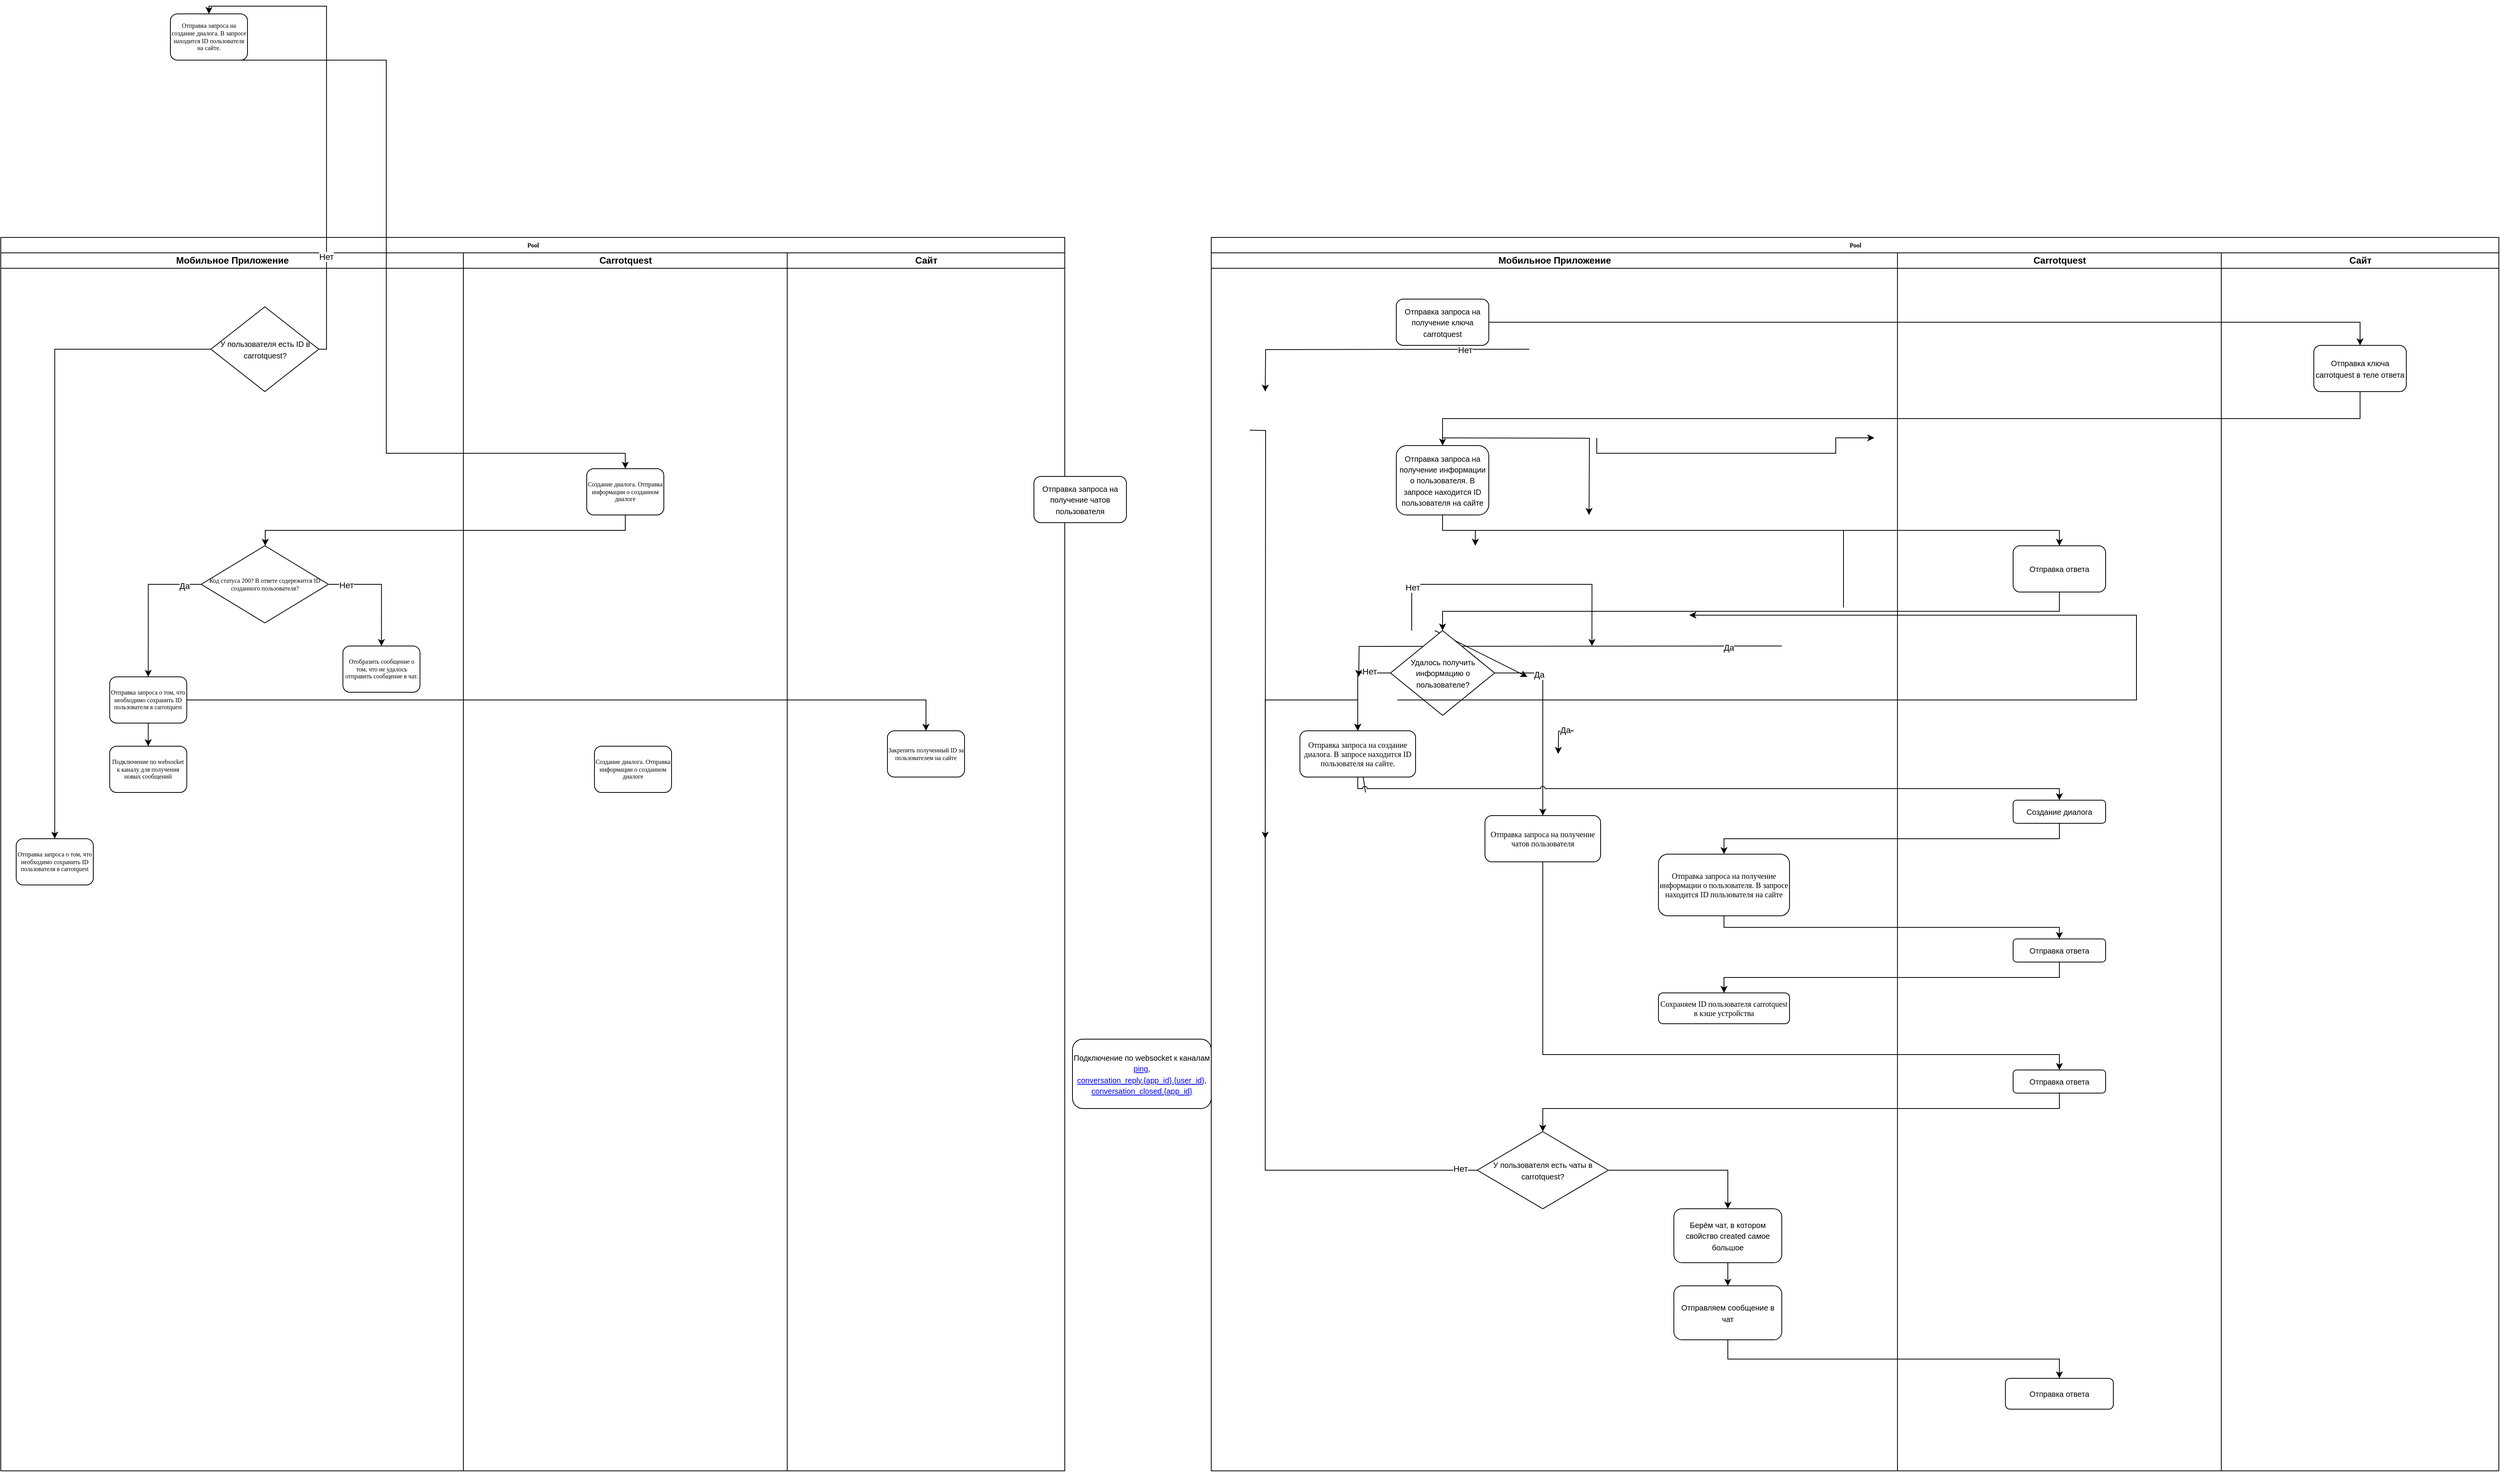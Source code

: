 <mxfile version="23.1.2" type="github">
  <diagram name="Page-1" id="74e2e168-ea6b-b213-b513-2b3c1d86103e">
    <mxGraphModel dx="2049" dy="1980" grid="1" gridSize="10" guides="1" tooltips="1" connect="1" arrows="1" fold="1" page="1" pageScale="1" pageWidth="1100" pageHeight="850" background="none" math="0" shadow="0">
      <root>
        <mxCell id="0" />
        <mxCell id="1" parent="0" />
        <mxCell id="77e6c97f196da883-1" value="Pool" style="swimlane;html=1;childLayout=stackLayout;startSize=20;rounded=0;shadow=0;labelBackgroundColor=none;strokeWidth=1;fontFamily=Verdana;fontSize=8;align=center;" parent="1" vertex="1">
          <mxGeometry x="70" y="40" width="1380" height="1600" as="geometry" />
        </mxCell>
        <mxCell id="77e6c97f196da883-2" value="Мобильное Приложение" style="swimlane;html=1;startSize=20;" parent="77e6c97f196da883-1" vertex="1">
          <mxGeometry y="20" width="600" height="1580" as="geometry" />
        </mxCell>
        <mxCell id="NRH0jWtVndr9vISsza53-18" value="Код статуса 200? В ответе содережится ID созданного пользователя?" style="rhombus;whiteSpace=wrap;html=1;rounded=0;shadow=0;labelBackgroundColor=none;strokeWidth=1;fontFamily=Verdana;fontSize=8;align=center;" vertex="1" parent="77e6c97f196da883-2">
          <mxGeometry x="260" y="380" width="165" height="100" as="geometry" />
        </mxCell>
        <mxCell id="NRH0jWtVndr9vISsza53-17" value="Отобразить сообщение о том, что не удалось отправить сообщение в чат." style="rounded=1;whiteSpace=wrap;html=1;shadow=0;labelBackgroundColor=none;strokeWidth=1;fontFamily=Verdana;fontSize=8;align=center;" vertex="1" parent="77e6c97f196da883-2">
          <mxGeometry x="443.75" y="510" width="100" height="60" as="geometry" />
        </mxCell>
        <mxCell id="NRH0jWtVndr9vISsza53-8" value="" style="endArrow=classic;html=1;rounded=0;entryX=0.5;entryY=0;entryDx=0;entryDy=0;edgeStyle=orthogonalEdgeStyle;exitX=1;exitY=0.5;exitDx=0;exitDy=0;" edge="1" parent="77e6c97f196da883-2" source="NRH0jWtVndr9vISsza53-18" target="NRH0jWtVndr9vISsza53-17">
          <mxGeometry width="50" height="50" relative="1" as="geometry">
            <mxPoint x="260" y="490" as="sourcePoint" />
            <mxPoint x="70" y="460" as="targetPoint" />
            <Array as="points">
              <mxPoint x="494" y="430" />
            </Array>
          </mxGeometry>
        </mxCell>
        <mxCell id="NRH0jWtVndr9vISsza53-20" value="Нет" style="edgeLabel;html=1;align=center;verticalAlign=middle;resizable=0;points=[];" vertex="1" connectable="0" parent="NRH0jWtVndr9vISsza53-8">
          <mxGeometry x="-0.697" y="-1" relative="1" as="geometry">
            <mxPoint as="offset" />
          </mxGeometry>
        </mxCell>
        <mxCell id="NRH0jWtVndr9vISsza53-32" value="Отправка запроса о том, что необходимо сохранить ID пользователя в carrotquest" style="rounded=1;whiteSpace=wrap;html=1;shadow=0;labelBackgroundColor=none;strokeWidth=1;fontFamily=Verdana;fontSize=8;align=center;" vertex="1" parent="77e6c97f196da883-2">
          <mxGeometry x="141.25" y="550" width="100" height="60" as="geometry" />
        </mxCell>
        <mxCell id="NRH0jWtVndr9vISsza53-24" value="" style="endArrow=classic;html=1;rounded=0;exitX=0;exitY=0.5;exitDx=0;exitDy=0;entryX=0.5;entryY=0;entryDx=0;entryDy=0;edgeStyle=orthogonalEdgeStyle;" edge="1" parent="77e6c97f196da883-2" source="NRH0jWtVndr9vISsza53-18" target="NRH0jWtVndr9vISsza53-32">
          <mxGeometry width="50" height="50" relative="1" as="geometry">
            <mxPoint x="740" y="510" as="sourcePoint" />
            <mxPoint x="790" y="460" as="targetPoint" />
          </mxGeometry>
        </mxCell>
        <mxCell id="NRH0jWtVndr9vISsza53-25" value="Да" style="edgeLabel;html=1;align=center;verticalAlign=middle;resizable=0;points=[];" vertex="1" connectable="0" parent="NRH0jWtVndr9vISsza53-24">
          <mxGeometry x="-0.764" y="2" relative="1" as="geometry">
            <mxPoint as="offset" />
          </mxGeometry>
        </mxCell>
        <mxCell id="NRH0jWtVndr9vISsza53-35" value="Подключение по websocket к каналу для получения новых сообщений" style="rounded=1;whiteSpace=wrap;html=1;shadow=0;labelBackgroundColor=none;strokeWidth=1;fontFamily=Verdana;fontSize=8;align=center;" vertex="1" parent="77e6c97f196da883-2">
          <mxGeometry x="141.25" y="640" width="100" height="60" as="geometry" />
        </mxCell>
        <mxCell id="NRH0jWtVndr9vISsza53-36" value="" style="endArrow=classic;html=1;rounded=0;exitX=0.5;exitY=1;exitDx=0;exitDy=0;entryX=0.5;entryY=0;entryDx=0;entryDy=0;" edge="1" parent="77e6c97f196da883-2" source="NRH0jWtVndr9vISsza53-32" target="NRH0jWtVndr9vISsza53-35">
          <mxGeometry width="50" height="50" relative="1" as="geometry">
            <mxPoint x="200" y="700" as="sourcePoint" />
            <mxPoint x="250" y="650" as="targetPoint" />
          </mxGeometry>
        </mxCell>
        <mxCell id="NRH0jWtVndr9vISsza53-38" value="&lt;font style=&quot;font-size: 10px;&quot;&gt;У пользователя есть ID в carrotquest?&lt;/font&gt;" style="rhombus;whiteSpace=wrap;html=1;" vertex="1" parent="77e6c97f196da883-2">
          <mxGeometry x="272.5" y="70" width="140" height="110" as="geometry" />
        </mxCell>
        <mxCell id="NRH0jWtVndr9vISsza53-41" value="Отправка запроса о том, что необходимо сохранить ID пользователя в carrotquest" style="rounded=1;whiteSpace=wrap;html=1;shadow=0;labelBackgroundColor=none;strokeWidth=1;fontFamily=Verdana;fontSize=8;align=center;" vertex="1" parent="77e6c97f196da883-2">
          <mxGeometry x="20" y="760" width="100" height="60" as="geometry" />
        </mxCell>
        <mxCell id="NRH0jWtVndr9vISsza53-42" value="" style="endArrow=classic;html=1;rounded=0;exitX=0;exitY=0.5;exitDx=0;exitDy=0;entryX=0.5;entryY=0;entryDx=0;entryDy=0;edgeStyle=orthogonalEdgeStyle;" edge="1" parent="77e6c97f196da883-2" source="NRH0jWtVndr9vISsza53-38" target="NRH0jWtVndr9vISsza53-41">
          <mxGeometry width="50" height="50" relative="1" as="geometry">
            <mxPoint x="50" y="230" as="sourcePoint" />
            <mxPoint x="100" y="180" as="targetPoint" />
          </mxGeometry>
        </mxCell>
        <mxCell id="NRH0jWtVndr9vISsza53-19" value="" style="endArrow=classic;html=1;rounded=0;exitX=0.5;exitY=1;exitDx=0;exitDy=0;entryX=0.5;entryY=0;entryDx=0;entryDy=0;edgeStyle=orthogonalEdgeStyle;" edge="1" parent="77e6c97f196da883-1" source="77e6c97f196da883-12" target="NRH0jWtVndr9vISsza53-18">
          <mxGeometry width="50" height="50" relative="1" as="geometry">
            <mxPoint x="820" y="480" as="sourcePoint" />
            <mxPoint x="870" y="430" as="targetPoint" />
            <Array as="points">
              <mxPoint x="810" y="380" />
              <mxPoint x="343" y="380" />
              <mxPoint x="343" y="400" />
            </Array>
          </mxGeometry>
        </mxCell>
        <mxCell id="77e6c97f196da883-4" value="Carrotquest" style="swimlane;html=1;startSize=20;" parent="77e6c97f196da883-1" vertex="1">
          <mxGeometry x="600" y="20" width="420" height="1580" as="geometry" />
        </mxCell>
        <mxCell id="77e6c97f196da883-12" value="Создание диалога. Отправка информации о созданном диалоге" style="rounded=1;whiteSpace=wrap;html=1;shadow=0;labelBackgroundColor=none;strokeWidth=1;fontFamily=Verdana;fontSize=8;align=center;" parent="77e6c97f196da883-4" vertex="1">
          <mxGeometry x="160" y="280" width="100" height="60" as="geometry" />
        </mxCell>
        <mxCell id="NRH0jWtVndr9vISsza53-37" value="Создание диалога. Отправка информации о созданном диалоге" style="rounded=1;whiteSpace=wrap;html=1;shadow=0;labelBackgroundColor=none;strokeWidth=1;fontFamily=Verdana;fontSize=8;align=center;" vertex="1" parent="77e6c97f196da883-4">
          <mxGeometry x="170" y="640" width="100" height="60" as="geometry" />
        </mxCell>
        <mxCell id="NRH0jWtVndr9vISsza53-34" value="" style="endArrow=classic;html=1;rounded=0;exitX=1;exitY=0.5;exitDx=0;exitDy=0;entryX=0.5;entryY=0;entryDx=0;entryDy=0;edgeStyle=orthogonalEdgeStyle;" edge="1" parent="77e6c97f196da883-1" source="NRH0jWtVndr9vISsza53-32" target="NRH0jWtVndr9vISsza53-23">
          <mxGeometry width="50" height="50" relative="1" as="geometry">
            <mxPoint x="570" y="540" as="sourcePoint" />
            <mxPoint x="620" y="490" as="targetPoint" />
            <Array as="points">
              <mxPoint x="1200" y="600" />
            </Array>
          </mxGeometry>
        </mxCell>
        <mxCell id="77e6c97f196da883-3" value="Сайт" style="swimlane;html=1;startSize=20;" parent="77e6c97f196da883-1" vertex="1">
          <mxGeometry x="1020" y="20" width="360" height="1580" as="geometry" />
        </mxCell>
        <mxCell id="NRH0jWtVndr9vISsza53-23" value="Закрепить полученный ID за пользователем на сайте" style="rounded=1;whiteSpace=wrap;html=1;shadow=0;labelBackgroundColor=none;strokeWidth=1;fontFamily=Verdana;fontSize=8;align=center;" vertex="1" parent="77e6c97f196da883-3">
          <mxGeometry x="130" y="620" width="100" height="60" as="geometry" />
        </mxCell>
        <mxCell id="NRH0jWtVndr9vISsza53-43" value="Pool" style="swimlane;html=1;childLayout=stackLayout;startSize=20;rounded=0;shadow=0;labelBackgroundColor=none;strokeWidth=1;fontFamily=Verdana;fontSize=8;align=center;" vertex="1" parent="1">
          <mxGeometry x="1640" y="40" width="1670" height="1600" as="geometry" />
        </mxCell>
        <mxCell id="NRH0jWtVndr9vISsza53-60" value="" style="endArrow=classic;html=1;rounded=0;exitX=0.5;exitY=1;exitDx=0;exitDy=0;entryX=0.5;entryY=0;entryDx=0;entryDy=0;edgeStyle=orthogonalEdgeStyle;" edge="1" parent="NRH0jWtVndr9vISsza53-43" target="NRH0jWtVndr9vISsza53-63">
          <mxGeometry width="50" height="50" relative="1" as="geometry">
            <mxPoint x="500" y="260" as="sourcePoint" />
            <mxPoint x="860" y="260" as="targetPoint" />
            <Array as="points">
              <mxPoint x="500" y="280" />
              <mxPoint x="810" y="280" />
            </Array>
          </mxGeometry>
        </mxCell>
        <mxCell id="NRH0jWtVndr9vISsza53-61" value="" style="endArrow=classic;html=1;rounded=0;exitX=0.5;exitY=1;exitDx=0;exitDy=0;entryX=0.5;entryY=0;entryDx=0;entryDy=0;edgeStyle=orthogonalEdgeStyle;" edge="1" parent="NRH0jWtVndr9vISsza53-43" source="NRH0jWtVndr9vISsza53-63">
          <mxGeometry width="50" height="50" relative="1" as="geometry">
            <mxPoint x="820" y="480" as="sourcePoint" />
            <mxPoint x="342.5" y="400" as="targetPoint" />
            <Array as="points">
              <mxPoint x="810" y="380" />
              <mxPoint x="343" y="380" />
              <mxPoint x="343" y="400" />
            </Array>
          </mxGeometry>
        </mxCell>
        <mxCell id="NRH0jWtVndr9vISsza53-44" value="Мобильное Приложение" style="swimlane;html=1;startSize=20;" vertex="1" parent="NRH0jWtVndr9vISsza53-43">
          <mxGeometry y="20" width="890" height="1580" as="geometry" />
        </mxCell>
        <mxCell id="NRH0jWtVndr9vISsza53-47" value="" style="endArrow=classic;html=1;rounded=0;entryX=0.5;entryY=0;entryDx=0;entryDy=0;edgeStyle=orthogonalEdgeStyle;exitX=1;exitY=0.5;exitDx=0;exitDy=0;" edge="1" parent="NRH0jWtVndr9vISsza53-44" source="NRH0jWtVndr9vISsza53-45">
          <mxGeometry width="50" height="50" relative="1" as="geometry">
            <mxPoint x="260" y="490" as="sourcePoint" />
            <mxPoint x="493.75" y="510" as="targetPoint" />
            <Array as="points">
              <mxPoint x="494" y="430" />
            </Array>
          </mxGeometry>
        </mxCell>
        <mxCell id="NRH0jWtVndr9vISsza53-48" value="Нет" style="edgeLabel;html=1;align=center;verticalAlign=middle;resizable=0;points=[];" vertex="1" connectable="0" parent="NRH0jWtVndr9vISsza53-47">
          <mxGeometry x="-0.697" y="-1" relative="1" as="geometry">
            <mxPoint as="offset" />
          </mxGeometry>
        </mxCell>
        <mxCell id="NRH0jWtVndr9vISsza53-50" value="" style="endArrow=classic;html=1;rounded=0;exitX=0;exitY=0.5;exitDx=0;exitDy=0;entryX=0.5;entryY=0;entryDx=0;entryDy=0;edgeStyle=orthogonalEdgeStyle;" edge="1" parent="NRH0jWtVndr9vISsza53-44" source="NRH0jWtVndr9vISsza53-45">
          <mxGeometry width="50" height="50" relative="1" as="geometry">
            <mxPoint x="740" y="510" as="sourcePoint" />
            <mxPoint x="191.25" y="550" as="targetPoint" />
          </mxGeometry>
        </mxCell>
        <mxCell id="NRH0jWtVndr9vISsza53-51" value="Да" style="edgeLabel;html=1;align=center;verticalAlign=middle;resizable=0;points=[];" vertex="1" connectable="0" parent="NRH0jWtVndr9vISsza53-50">
          <mxGeometry x="-0.764" y="2" relative="1" as="geometry">
            <mxPoint as="offset" />
          </mxGeometry>
        </mxCell>
        <mxCell id="NRH0jWtVndr9vISsza53-53" value="" style="endArrow=classic;html=1;rounded=0;exitX=0.5;exitY=1;exitDx=0;exitDy=0;entryX=0.5;entryY=0;entryDx=0;entryDy=0;" edge="1" parent="NRH0jWtVndr9vISsza53-44" source="NRH0jWtVndr9vISsza53-49">
          <mxGeometry width="50" height="50" relative="1" as="geometry">
            <mxPoint x="200" y="700" as="sourcePoint" />
            <mxPoint x="191.25" y="640" as="targetPoint" />
          </mxGeometry>
        </mxCell>
        <mxCell id="NRH0jWtVndr9vISsza53-55" value="" style="endArrow=classic;html=1;rounded=0;exitX=1;exitY=0.5;exitDx=0;exitDy=0;entryX=0.5;entryY=0;entryDx=0;entryDy=0;edgeStyle=orthogonalEdgeStyle;" edge="1" parent="NRH0jWtVndr9vISsza53-44" target="NRH0jWtVndr9vISsza53-57">
          <mxGeometry width="50" height="50" relative="1" as="geometry">
            <mxPoint x="412.5" y="125" as="sourcePoint" />
            <mxPoint x="70" y="180" as="targetPoint" />
          </mxGeometry>
        </mxCell>
        <mxCell id="NRH0jWtVndr9vISsza53-56" value="Нет" style="edgeLabel;html=1;align=center;verticalAlign=middle;resizable=0;points=[];" vertex="1" connectable="0" parent="NRH0jWtVndr9vISsza53-55">
          <mxGeometry x="-0.579" y="1" relative="1" as="geometry">
            <mxPoint as="offset" />
          </mxGeometry>
        </mxCell>
        <mxCell id="NRH0jWtVndr9vISsza53-59" value="" style="endArrow=classic;html=1;rounded=0;exitX=0;exitY=0.5;exitDx=0;exitDy=0;entryX=0.5;entryY=0;entryDx=0;entryDy=0;edgeStyle=orthogonalEdgeStyle;" edge="1" parent="NRH0jWtVndr9vISsza53-44" source="NRH0jWtVndr9vISsza53-54">
          <mxGeometry width="50" height="50" relative="1" as="geometry">
            <mxPoint x="50" y="230" as="sourcePoint" />
            <mxPoint x="70" y="760" as="targetPoint" />
          </mxGeometry>
        </mxCell>
        <mxCell id="NRH0jWtVndr9vISsza53-68" value="&lt;font style=&quot;font-size: 10px;&quot;&gt;Отправка запроса на получение ключа carrotquest&lt;/font&gt;" style="rounded=1;whiteSpace=wrap;html=1;" vertex="1" parent="NRH0jWtVndr9vISsza53-44">
          <mxGeometry x="240" y="60" width="120" height="60" as="geometry" />
        </mxCell>
        <mxCell id="NRH0jWtVndr9vISsza53-83" value="" style="endArrow=classic;html=1;rounded=0;exitX=0.5;exitY=1;exitDx=0;exitDy=0;entryX=0.5;entryY=0;entryDx=0;entryDy=0;" edge="1" parent="NRH0jWtVndr9vISsza53-44" target="NRH0jWtVndr9vISsza53-82">
          <mxGeometry width="50" height="50" relative="1" as="geometry">
            <mxPoint x="290" y="490" as="sourcePoint" />
            <mxPoint x="410" y="550" as="targetPoint" />
          </mxGeometry>
        </mxCell>
        <mxCell id="NRH0jWtVndr9vISsza53-84" value="" style="endArrow=classic;html=1;rounded=0;exitX=1;exitY=0.5;exitDx=0;exitDy=0;entryX=0.5;entryY=0;entryDx=0;entryDy=0;edgeStyle=orthogonalEdgeStyle;" edge="1" parent="NRH0jWtVndr9vISsza53-44" source="NRH0jWtVndr9vISsza53-82">
          <mxGeometry width="50" height="50" relative="1" as="geometry">
            <mxPoint x="470" y="620" as="sourcePoint" />
            <mxPoint x="450" y="650" as="targetPoint" />
          </mxGeometry>
        </mxCell>
        <mxCell id="NRH0jWtVndr9vISsza53-85" value="Да" style="edgeLabel;html=1;align=center;verticalAlign=middle;resizable=0;points=[];" vertex="1" connectable="0" parent="NRH0jWtVndr9vISsza53-84">
          <mxGeometry x="-0.557" y="-2" relative="1" as="geometry">
            <mxPoint as="offset" />
          </mxGeometry>
        </mxCell>
        <mxCell id="NRH0jWtVndr9vISsza53-88" value="&lt;font style=&quot;font-size: 10px;&quot;&gt;У пользователя есть чаты в carrotquest?&lt;/font&gt;" style="rhombus;whiteSpace=wrap;html=1;" vertex="1" parent="NRH0jWtVndr9vISsza53-44">
          <mxGeometry x="345" y="1140" width="170" height="100" as="geometry" />
        </mxCell>
        <mxCell id="NRH0jWtVndr9vISsza53-92" value="&lt;font style=&quot;font-size: 10px;&quot;&gt;Отправка запроса на получение информации о пользователя. В запросе находится ID пользователя на сайте&lt;/font&gt;" style="rounded=1;whiteSpace=wrap;html=1;" vertex="1" parent="NRH0jWtVndr9vISsza53-44">
          <mxGeometry x="240" y="250" width="120" height="90" as="geometry" />
        </mxCell>
        <mxCell id="NRH0jWtVndr9vISsza53-95" value="&lt;font style=&quot;font-size: 10px;&quot;&gt;Удалось получить информацию о пользователе?&lt;/font&gt;" style="rhombus;whiteSpace=wrap;html=1;" vertex="1" parent="NRH0jWtVndr9vISsza53-44">
          <mxGeometry x="232.5" y="490" width="135" height="110" as="geometry" />
        </mxCell>
        <mxCell id="NRH0jWtVndr9vISsza53-96" value="&lt;font style=&quot;font-size: 10px;&quot;&gt;Отправка запроса на создание диалога. В запросе находится ID пользователя на сайте.&lt;/font&gt;" style="rounded=1;whiteSpace=wrap;html=1;shadow=0;labelBackgroundColor=none;strokeWidth=1;fontFamily=Verdana;fontSize=8;align=center;" vertex="1" parent="NRH0jWtVndr9vISsza53-44">
          <mxGeometry x="115" y="620" width="150" height="60" as="geometry" />
        </mxCell>
        <mxCell id="NRH0jWtVndr9vISsza53-97" value="" style="endArrow=classic;html=1;rounded=0;exitX=1;exitY=0.5;exitDx=0;exitDy=0;edgeStyle=orthogonalEdgeStyle;entryX=0.5;entryY=0;entryDx=0;entryDy=0;" edge="1" parent="NRH0jWtVndr9vISsza53-44" source="NRH0jWtVndr9vISsza53-95" target="NRH0jWtVndr9vISsza53-112">
          <mxGeometry width="50" height="50" relative="1" as="geometry">
            <mxPoint x="480" y="580" as="sourcePoint" />
            <mxPoint x="400" y="620" as="targetPoint" />
            <Array as="points">
              <mxPoint x="430" y="545" />
            </Array>
          </mxGeometry>
        </mxCell>
        <mxCell id="NRH0jWtVndr9vISsza53-98" value="Да" style="edgeLabel;html=1;align=center;verticalAlign=middle;resizable=0;points=[];" vertex="1" connectable="0" parent="NRH0jWtVndr9vISsza53-97">
          <mxGeometry x="-0.535" y="-2" relative="1" as="geometry">
            <mxPoint as="offset" />
          </mxGeometry>
        </mxCell>
        <mxCell id="NRH0jWtVndr9vISsza53-100" value="" style="endArrow=classic;html=1;rounded=0;exitX=0;exitY=0.5;exitDx=0;exitDy=0;entryX=0.5;entryY=0;entryDx=0;entryDy=0;edgeStyle=orthogonalEdgeStyle;" edge="1" parent="NRH0jWtVndr9vISsza53-44" source="NRH0jWtVndr9vISsza53-95" target="NRH0jWtVndr9vISsza53-96">
          <mxGeometry width="50" height="50" relative="1" as="geometry">
            <mxPoint x="378" y="525" as="sourcePoint" />
            <mxPoint x="120" y="600" as="targetPoint" />
          </mxGeometry>
        </mxCell>
        <mxCell id="NRH0jWtVndr9vISsza53-101" value="Нет" style="edgeLabel;html=1;align=center;verticalAlign=middle;resizable=0;points=[];" vertex="1" connectable="0" parent="NRH0jWtVndr9vISsza53-100">
          <mxGeometry x="-0.535" y="-2" relative="1" as="geometry">
            <mxPoint as="offset" />
          </mxGeometry>
        </mxCell>
        <mxCell id="NRH0jWtVndr9vISsza53-108" value="&lt;font style=&quot;font-size: 10px;&quot;&gt;Отправка запроса на получение информации о пользователя. В запросе находится ID пользователя на сайте&lt;/font&gt;" style="rounded=1;whiteSpace=wrap;html=1;shadow=0;labelBackgroundColor=none;strokeWidth=1;fontFamily=Verdana;fontSize=8;align=center;" vertex="1" parent="NRH0jWtVndr9vISsza53-44">
          <mxGeometry x="580" y="780" width="170" height="80" as="geometry" />
        </mxCell>
        <mxCell id="NRH0jWtVndr9vISsza53-112" value="&lt;font style=&quot;font-size: 10px;&quot;&gt;Отправка запроса на получение чатов пользователя&lt;/font&gt;" style="rounded=1;whiteSpace=wrap;html=1;shadow=0;labelBackgroundColor=none;strokeWidth=1;fontFamily=Verdana;fontSize=8;align=center;" vertex="1" parent="NRH0jWtVndr9vISsza53-44">
          <mxGeometry x="355" y="730" width="150" height="60" as="geometry" />
        </mxCell>
        <mxCell id="NRH0jWtVndr9vISsza53-40" value="Отправка запроса на создание диалога. В запросе находится ID пользователя на сайте." style="rounded=1;whiteSpace=wrap;html=1;shadow=0;labelBackgroundColor=none;strokeWidth=1;fontFamily=Verdana;fontSize=8;align=center;" vertex="1" parent="NRH0jWtVndr9vISsza53-44">
          <mxGeometry x="-1350" y="-310" width="100" height="60" as="geometry" />
        </mxCell>
        <mxCell id="NRH0jWtVndr9vISsza53-116" value="&lt;font style=&quot;font-size: 10px;&quot;&gt;Сохраняем ID пользователя carrotquest в кэше устройства&lt;/font&gt;" style="rounded=1;whiteSpace=wrap;html=1;shadow=0;labelBackgroundColor=none;strokeWidth=1;fontFamily=Verdana;fontSize=8;align=center;" vertex="1" parent="NRH0jWtVndr9vISsza53-44">
          <mxGeometry x="580" y="960" width="170" height="40" as="geometry" />
        </mxCell>
        <mxCell id="NRH0jWtVndr9vISsza53-121" value="" style="endArrow=classic;html=1;rounded=0;exitX=0;exitY=0.5;exitDx=0;exitDy=0;entryX=0.5;entryY=0;entryDx=0;entryDy=0;edgeStyle=orthogonalEdgeStyle;" edge="1" parent="NRH0jWtVndr9vISsza53-44" source="NRH0jWtVndr9vISsza53-88" target="NRH0jWtVndr9vISsza53-96">
          <mxGeometry width="50" height="50" relative="1" as="geometry">
            <mxPoint x="100" y="1250" as="sourcePoint" />
            <mxPoint x="150" y="1200" as="targetPoint" />
            <Array as="points">
              <mxPoint x="70" y="1190" />
              <mxPoint x="70" y="580" />
              <mxPoint x="190" y="580" />
            </Array>
          </mxGeometry>
        </mxCell>
        <mxCell id="NRH0jWtVndr9vISsza53-123" value="Нет" style="edgeLabel;html=1;align=center;verticalAlign=middle;resizable=0;points=[];" vertex="1" connectable="0" parent="NRH0jWtVndr9vISsza53-121">
          <mxGeometry x="-0.957" y="-2" relative="1" as="geometry">
            <mxPoint as="offset" />
          </mxGeometry>
        </mxCell>
        <mxCell id="NRH0jWtVndr9vISsza53-124" value="&lt;font style=&quot;font-size: 10px;&quot;&gt;Берём чат, в котором свойство created самое большое&lt;/font&gt;" style="rounded=1;whiteSpace=wrap;html=1;" vertex="1" parent="NRH0jWtVndr9vISsza53-44">
          <mxGeometry x="600" y="1240" width="140" height="70" as="geometry" />
        </mxCell>
        <mxCell id="NRH0jWtVndr9vISsza53-125" value="" style="endArrow=classic;html=1;rounded=0;exitX=1;exitY=0.5;exitDx=0;exitDy=0;entryX=0.5;entryY=0;entryDx=0;entryDy=0;edgeStyle=orthogonalEdgeStyle;" edge="1" parent="NRH0jWtVndr9vISsza53-44" source="NRH0jWtVndr9vISsza53-88" target="NRH0jWtVndr9vISsza53-124">
          <mxGeometry width="50" height="50" relative="1" as="geometry">
            <mxPoint x="670" y="1210" as="sourcePoint" />
            <mxPoint x="720" y="1160" as="targetPoint" />
          </mxGeometry>
        </mxCell>
        <mxCell id="NRH0jWtVndr9vISsza53-127" value="&lt;font style=&quot;font-size: 10px;&quot;&gt;Отправляем сообщение в чат&lt;/font&gt;" style="rounded=1;whiteSpace=wrap;html=1;" vertex="1" parent="NRH0jWtVndr9vISsza53-44">
          <mxGeometry x="600" y="1340" width="140" height="70" as="geometry" />
        </mxCell>
        <mxCell id="NRH0jWtVndr9vISsza53-128" value="" style="endArrow=classic;html=1;rounded=0;exitX=0.5;exitY=1;exitDx=0;exitDy=0;entryX=0.5;entryY=0;entryDx=0;entryDy=0;" edge="1" parent="NRH0jWtVndr9vISsza53-44" source="NRH0jWtVndr9vISsza53-124" target="NRH0jWtVndr9vISsza53-127">
          <mxGeometry width="50" height="50" relative="1" as="geometry">
            <mxPoint x="470" y="1400" as="sourcePoint" />
            <mxPoint x="520" y="1350" as="targetPoint" />
          </mxGeometry>
        </mxCell>
        <mxCell id="NRH0jWtVndr9vISsza53-62" value="Carrotquest" style="swimlane;html=1;startSize=20;" vertex="1" parent="NRH0jWtVndr9vISsza53-43">
          <mxGeometry x="890" y="20" width="420" height="1580" as="geometry" />
        </mxCell>
        <mxCell id="NRH0jWtVndr9vISsza53-93" value="&lt;font style=&quot;font-size: 10px;&quot;&gt;Отправка ответа&lt;/font&gt;" style="rounded=1;whiteSpace=wrap;html=1;" vertex="1" parent="NRH0jWtVndr9vISsza53-62">
          <mxGeometry x="150" y="380" width="120" height="60" as="geometry" />
        </mxCell>
        <mxCell id="NRH0jWtVndr9vISsza53-91" value="&lt;font style=&quot;font-size: 10px;&quot;&gt;Создание диалога&lt;/font&gt;" style="rounded=1;whiteSpace=wrap;html=1;" vertex="1" parent="NRH0jWtVndr9vISsza53-62">
          <mxGeometry x="150" y="710" width="120" height="30" as="geometry" />
        </mxCell>
        <mxCell id="NRH0jWtVndr9vISsza53-110" value="&lt;font style=&quot;font-size: 10px;&quot;&gt;Отправка ответа&lt;/font&gt;" style="rounded=1;whiteSpace=wrap;html=1;" vertex="1" parent="NRH0jWtVndr9vISsza53-62">
          <mxGeometry x="150" y="890" width="120" height="30" as="geometry" />
        </mxCell>
        <mxCell id="NRH0jWtVndr9vISsza53-118" value="&lt;font style=&quot;font-size: 10px;&quot;&gt;Отправка ответа&lt;/font&gt;" style="rounded=1;whiteSpace=wrap;html=1;" vertex="1" parent="NRH0jWtVndr9vISsza53-62">
          <mxGeometry x="150" y="1060" width="120" height="30" as="geometry" />
        </mxCell>
        <mxCell id="NRH0jWtVndr9vISsza53-129" value="&lt;font style=&quot;font-size: 10px;&quot;&gt;Отправка ответа&lt;/font&gt;" style="rounded=1;whiteSpace=wrap;html=1;" vertex="1" parent="NRH0jWtVndr9vISsza53-62">
          <mxGeometry x="140" y="1460" width="140" height="40" as="geometry" />
        </mxCell>
        <mxCell id="NRH0jWtVndr9vISsza53-65" value="" style="endArrow=classic;html=1;rounded=0;exitX=1;exitY=0.5;exitDx=0;exitDy=0;entryX=0.5;entryY=0;entryDx=0;entryDy=0;edgeStyle=orthogonalEdgeStyle;" edge="1" parent="NRH0jWtVndr9vISsza53-43" target="NRH0jWtVndr9vISsza53-67">
          <mxGeometry width="50" height="50" relative="1" as="geometry">
            <mxPoint x="241.25" y="600" as="sourcePoint" />
            <mxPoint x="620" y="490" as="targetPoint" />
            <Array as="points">
              <mxPoint x="1200" y="600" />
            </Array>
          </mxGeometry>
        </mxCell>
        <mxCell id="NRH0jWtVndr9vISsza53-66" value="Сайт" style="swimlane;html=1;startSize=20;" vertex="1" parent="NRH0jWtVndr9vISsza53-43">
          <mxGeometry x="1310" y="20" width="360" height="1580" as="geometry" />
        </mxCell>
        <mxCell id="NRH0jWtVndr9vISsza53-70" value="&lt;span style=&quot;font-size: 10px;&quot;&gt;Отправка ключа carrotquest в теле ответа&lt;/span&gt;" style="rounded=1;whiteSpace=wrap;html=1;" vertex="1" parent="NRH0jWtVndr9vISsza53-66">
          <mxGeometry x="120" y="120" width="120" height="60" as="geometry" />
        </mxCell>
        <mxCell id="NRH0jWtVndr9vISsza53-71" value="" style="endArrow=classic;html=1;rounded=0;exitX=1;exitY=0.5;exitDx=0;exitDy=0;entryX=0.5;entryY=0;entryDx=0;entryDy=0;edgeStyle=orthogonalEdgeStyle;" edge="1" parent="NRH0jWtVndr9vISsza53-43" source="NRH0jWtVndr9vISsza53-68" target="NRH0jWtVndr9vISsza53-70">
          <mxGeometry width="50" height="50" relative="1" as="geometry">
            <mxPoint x="500" y="240" as="sourcePoint" />
            <mxPoint x="550" y="190" as="targetPoint" />
          </mxGeometry>
        </mxCell>
        <mxCell id="NRH0jWtVndr9vISsza53-73" value="" style="endArrow=classic;html=1;rounded=0;exitX=0.5;exitY=1;exitDx=0;exitDy=0;entryX=0.5;entryY=0;entryDx=0;entryDy=0;edgeStyle=orthogonalEdgeStyle;" edge="1" parent="NRH0jWtVndr9vISsza53-43" source="NRH0jWtVndr9vISsza53-70" target="NRH0jWtVndr9vISsza53-92">
          <mxGeometry width="50" height="50" relative="1" as="geometry">
            <mxPoint x="900" y="400" as="sourcePoint" />
            <mxPoint x="360" y="230.0" as="targetPoint" />
          </mxGeometry>
        </mxCell>
        <mxCell id="NRH0jWtVndr9vISsza53-76" value="" style="endArrow=classic;html=1;rounded=0;exitX=0.5;exitY=1;exitDx=0;exitDy=0;entryX=0.5;entryY=0;entryDx=0;entryDy=0;edgeStyle=orthogonalEdgeStyle;" edge="1" parent="NRH0jWtVndr9vISsza53-43" target="NRH0jWtVndr9vISsza53-75">
          <mxGeometry width="50" height="50" relative="1" as="geometry">
            <mxPoint x="300" y="260.0" as="sourcePoint" />
            <mxPoint x="490" y="360" as="targetPoint" />
          </mxGeometry>
        </mxCell>
        <mxCell id="NRH0jWtVndr9vISsza53-94" value="" style="endArrow=classic;html=1;rounded=0;exitX=0.5;exitY=1;exitDx=0;exitDy=0;edgeStyle=orthogonalEdgeStyle;entryX=0.5;entryY=0;entryDx=0;entryDy=0;" edge="1" parent="NRH0jWtVndr9vISsza53-43" source="NRH0jWtVndr9vISsza53-93" target="NRH0jWtVndr9vISsza53-95">
          <mxGeometry width="50" height="50" relative="1" as="geometry">
            <mxPoint x="1500" y="210" as="sourcePoint" />
            <mxPoint x="290" y="450" as="targetPoint" />
          </mxGeometry>
        </mxCell>
        <mxCell id="NRH0jWtVndr9vISsza53-105" value="" style="endArrow=classic;html=1;rounded=0;exitX=0.5;exitY=1;exitDx=0;exitDy=0;entryX=0.5;entryY=0;entryDx=0;entryDy=0;edgeStyle=orthogonalEdgeStyle;" edge="1" parent="NRH0jWtVndr9vISsza53-43" source="NRH0jWtVndr9vISsza53-92" target="NRH0jWtVndr9vISsza53-93">
          <mxGeometry width="50" height="50" relative="1" as="geometry">
            <mxPoint x="600" y="400" as="sourcePoint" />
            <mxPoint x="650" y="350" as="targetPoint" />
          </mxGeometry>
        </mxCell>
        <mxCell id="NRH0jWtVndr9vISsza53-107" value="" style="endArrow=classic;html=1;rounded=0;exitX=0.5;exitY=1;exitDx=0;exitDy=0;entryX=0.5;entryY=0;entryDx=0;entryDy=0;edgeStyle=orthogonalEdgeStyle;jumpStyle=arc;" edge="1" parent="NRH0jWtVndr9vISsza53-43" source="NRH0jWtVndr9vISsza53-96" target="NRH0jWtVndr9vISsza53-91">
          <mxGeometry width="50" height="50" relative="1" as="geometry">
            <mxPoint x="650" y="710" as="sourcePoint" />
            <mxPoint x="700" y="660" as="targetPoint" />
          </mxGeometry>
        </mxCell>
        <mxCell id="NRH0jWtVndr9vISsza53-109" value="" style="endArrow=classic;html=1;rounded=0;exitX=0.5;exitY=1;exitDx=0;exitDy=0;entryX=0.5;entryY=0;entryDx=0;entryDy=0;edgeStyle=orthogonalEdgeStyle;" edge="1" parent="NRH0jWtVndr9vISsza53-43" source="NRH0jWtVndr9vISsza53-91" target="NRH0jWtVndr9vISsza53-108">
          <mxGeometry width="50" height="50" relative="1" as="geometry">
            <mxPoint x="690" y="840" as="sourcePoint" />
            <mxPoint x="740" y="790" as="targetPoint" />
          </mxGeometry>
        </mxCell>
        <mxCell id="NRH0jWtVndr9vISsza53-111" value="" style="endArrow=classic;html=1;rounded=0;exitX=0.5;exitY=1;exitDx=0;exitDy=0;entryX=0.5;entryY=0;entryDx=0;entryDy=0;edgeStyle=orthogonalEdgeStyle;" edge="1" parent="NRH0jWtVndr9vISsza53-43" source="NRH0jWtVndr9vISsza53-108" target="NRH0jWtVndr9vISsza53-110">
          <mxGeometry width="50" height="50" relative="1" as="geometry">
            <mxPoint x="480" y="1070" as="sourcePoint" />
            <mxPoint x="530" y="1020" as="targetPoint" />
          </mxGeometry>
        </mxCell>
        <mxCell id="NRH0jWtVndr9vISsza53-117" value="" style="endArrow=classic;html=1;rounded=0;exitX=0.5;exitY=1;exitDx=0;exitDy=0;entryX=0.5;entryY=0;entryDx=0;entryDy=0;edgeStyle=orthogonalEdgeStyle;" edge="1" parent="NRH0jWtVndr9vISsza53-43" source="NRH0jWtVndr9vISsza53-110" target="NRH0jWtVndr9vISsza53-116">
          <mxGeometry width="50" height="50" relative="1" as="geometry">
            <mxPoint x="1080" y="1140" as="sourcePoint" />
            <mxPoint x="1130" y="1090" as="targetPoint" />
          </mxGeometry>
        </mxCell>
        <mxCell id="NRH0jWtVndr9vISsza53-113" value="" style="endArrow=classic;html=1;rounded=0;exitX=0.5;exitY=1;exitDx=0;exitDy=0;entryX=0.5;entryY=0;entryDx=0;entryDy=0;jumpStyle=gap;edgeStyle=orthogonalEdgeStyle;" edge="1" parent="NRH0jWtVndr9vISsza53-43" source="NRH0jWtVndr9vISsza53-112" target="NRH0jWtVndr9vISsza53-118">
          <mxGeometry width="50" height="50" relative="1" as="geometry">
            <mxPoint x="530" y="660" as="sourcePoint" />
            <mxPoint x="427.5" y="910" as="targetPoint" />
            <Array as="points">
              <mxPoint x="430" y="1060" />
              <mxPoint x="1100" y="1060" />
            </Array>
          </mxGeometry>
        </mxCell>
        <mxCell id="NRH0jWtVndr9vISsza53-119" value="" style="endArrow=classic;html=1;rounded=0;exitX=0.5;exitY=1;exitDx=0;exitDy=0;entryX=0.5;entryY=0;entryDx=0;entryDy=0;edgeStyle=orthogonalEdgeStyle;" edge="1" parent="NRH0jWtVndr9vISsza53-43" source="NRH0jWtVndr9vISsza53-118" target="NRH0jWtVndr9vISsza53-88">
          <mxGeometry width="50" height="50" relative="1" as="geometry">
            <mxPoint x="800" y="1210" as="sourcePoint" />
            <mxPoint x="430" y="1160" as="targetPoint" />
            <Array as="points">
              <mxPoint x="1100" y="1130" />
              <mxPoint x="430" y="1130" />
            </Array>
          </mxGeometry>
        </mxCell>
        <mxCell id="NRH0jWtVndr9vISsza53-130" value="" style="endArrow=classic;html=1;rounded=0;exitX=0.5;exitY=1;exitDx=0;exitDy=0;entryX=0.5;entryY=0;entryDx=0;entryDy=0;edgeStyle=orthogonalEdgeStyle;" edge="1" parent="NRH0jWtVndr9vISsza53-43" source="NRH0jWtVndr9vISsza53-127" target="NRH0jWtVndr9vISsza53-129">
          <mxGeometry width="50" height="50" relative="1" as="geometry">
            <mxPoint x="720" y="1510" as="sourcePoint" />
            <mxPoint x="770" y="1460" as="targetPoint" />
          </mxGeometry>
        </mxCell>
        <mxCell id="NRH0jWtVndr9vISsza53-90" value="&lt;font style=&quot;font-size: 10px;&quot;&gt;Отправка запроса на получение чатов пользователя&lt;/font&gt;" style="rounded=1;whiteSpace=wrap;html=1;" vertex="1" parent="1">
          <mxGeometry x="1410" y="350" width="120" height="60" as="geometry" />
        </mxCell>
        <mxCell id="NRH0jWtVndr9vISsza53-5" value="" style="endArrow=classic;html=1;rounded=0;exitX=1;exitY=0.5;exitDx=0;exitDy=0;entryX=0.5;entryY=0;entryDx=0;entryDy=0;edgeStyle=orthogonalEdgeStyle;" edge="1" parent="1" source="NRH0jWtVndr9vISsza53-38" target="NRH0jWtVndr9vISsza53-40">
          <mxGeometry width="50" height="50" relative="1" as="geometry">
            <mxPoint x="645.0" y="250" as="sourcePoint" />
            <mxPoint x="140" y="240" as="targetPoint" />
          </mxGeometry>
        </mxCell>
        <mxCell id="NRH0jWtVndr9vISsza53-39" value="Нет" style="edgeLabel;html=1;align=center;verticalAlign=middle;resizable=0;points=[];" vertex="1" connectable="0" parent="NRH0jWtVndr9vISsza53-5">
          <mxGeometry x="-0.579" y="1" relative="1" as="geometry">
            <mxPoint as="offset" />
          </mxGeometry>
        </mxCell>
        <mxCell id="NRH0jWtVndr9vISsza53-16" value="" style="endArrow=classic;html=1;rounded=0;exitX=0.5;exitY=1;exitDx=0;exitDy=0;entryX=0.5;entryY=0;entryDx=0;entryDy=0;edgeStyle=orthogonalEdgeStyle;" edge="1" parent="1" source="NRH0jWtVndr9vISsza53-40" target="77e6c97f196da883-12">
          <mxGeometry width="50" height="50" relative="1" as="geometry">
            <mxPoint x="140" y="300" as="sourcePoint" />
            <mxPoint x="930" y="300" as="targetPoint" />
            <Array as="points">
              <mxPoint x="570" y="320" />
              <mxPoint x="880" y="320" />
            </Array>
          </mxGeometry>
        </mxCell>
        <mxCell id="NRH0jWtVndr9vISsza53-86" value="&lt;font style=&quot;font-size: 10px;&quot;&gt;Подключение по websocket к каналам&lt;br&gt;&lt;a style=&quot;box-sizing: border-box; outline: 0px; text-align: start;&quot; href=&quot;https://developers.carrotquest.io/rts/channels/ping&quot;&gt;ping&lt;/a&gt;,&lt;br&gt;&lt;a style=&quot;box-sizing: border-box; outline: 0px; text-align: start;&quot; href=&quot;https://developers.carrotquest.io/rts/channels/conversation_reply_user&quot;&gt;conversation_reply.{app_id}.{user_id}&lt;/a&gt;,&lt;br&gt;&lt;a style=&quot;box-sizing: border-box; text-align: start;&quot; href=&quot;https://developers.carrotquest.io/rts/channels/conversation_closed&quot;&gt;conversation_closed.{app_id}&lt;/a&gt;&lt;/font&gt;&lt;span style=&quot;font-size: 10px;&quot;&gt;&lt;br&gt;&lt;/span&gt;" style="rounded=1;whiteSpace=wrap;html=1;" vertex="1" parent="1">
          <mxGeometry x="1460" y="1080" width="180" height="90" as="geometry" />
        </mxCell>
      </root>
    </mxGraphModel>
  </diagram>
</mxfile>
